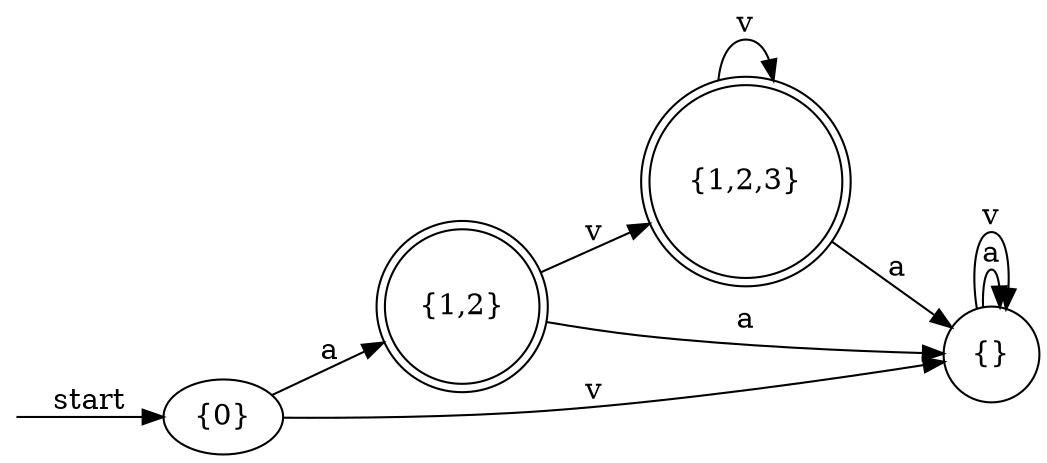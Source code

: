 digraph dfa {
    rankdir = LR;
    __start [style = invis, shape = point];
    __start -> "{0}" [ label = "start" ];
    node [shape = doublecircle]; "{1,2}" "{1,2,3}"
    node [shape = circle];
    "{0}" -> "{1,2}" [ label = "a" ];
    "{0}" -> "{}" [ label = "v" ];
    "{1,2}" -> "{}" [ label = "a" ];
    "{1,2}" -> "{1,2,3}" [ label = "v" ];
    "{1,2,3}" -> "{}" [ label = "a" ];
    "{1,2,3}" -> "{1,2,3}" [ label = "v" ];
    "{}" -> "{}" [ label = "a" ];
    "{}" -> "{}" [ label = "v" ];
}
